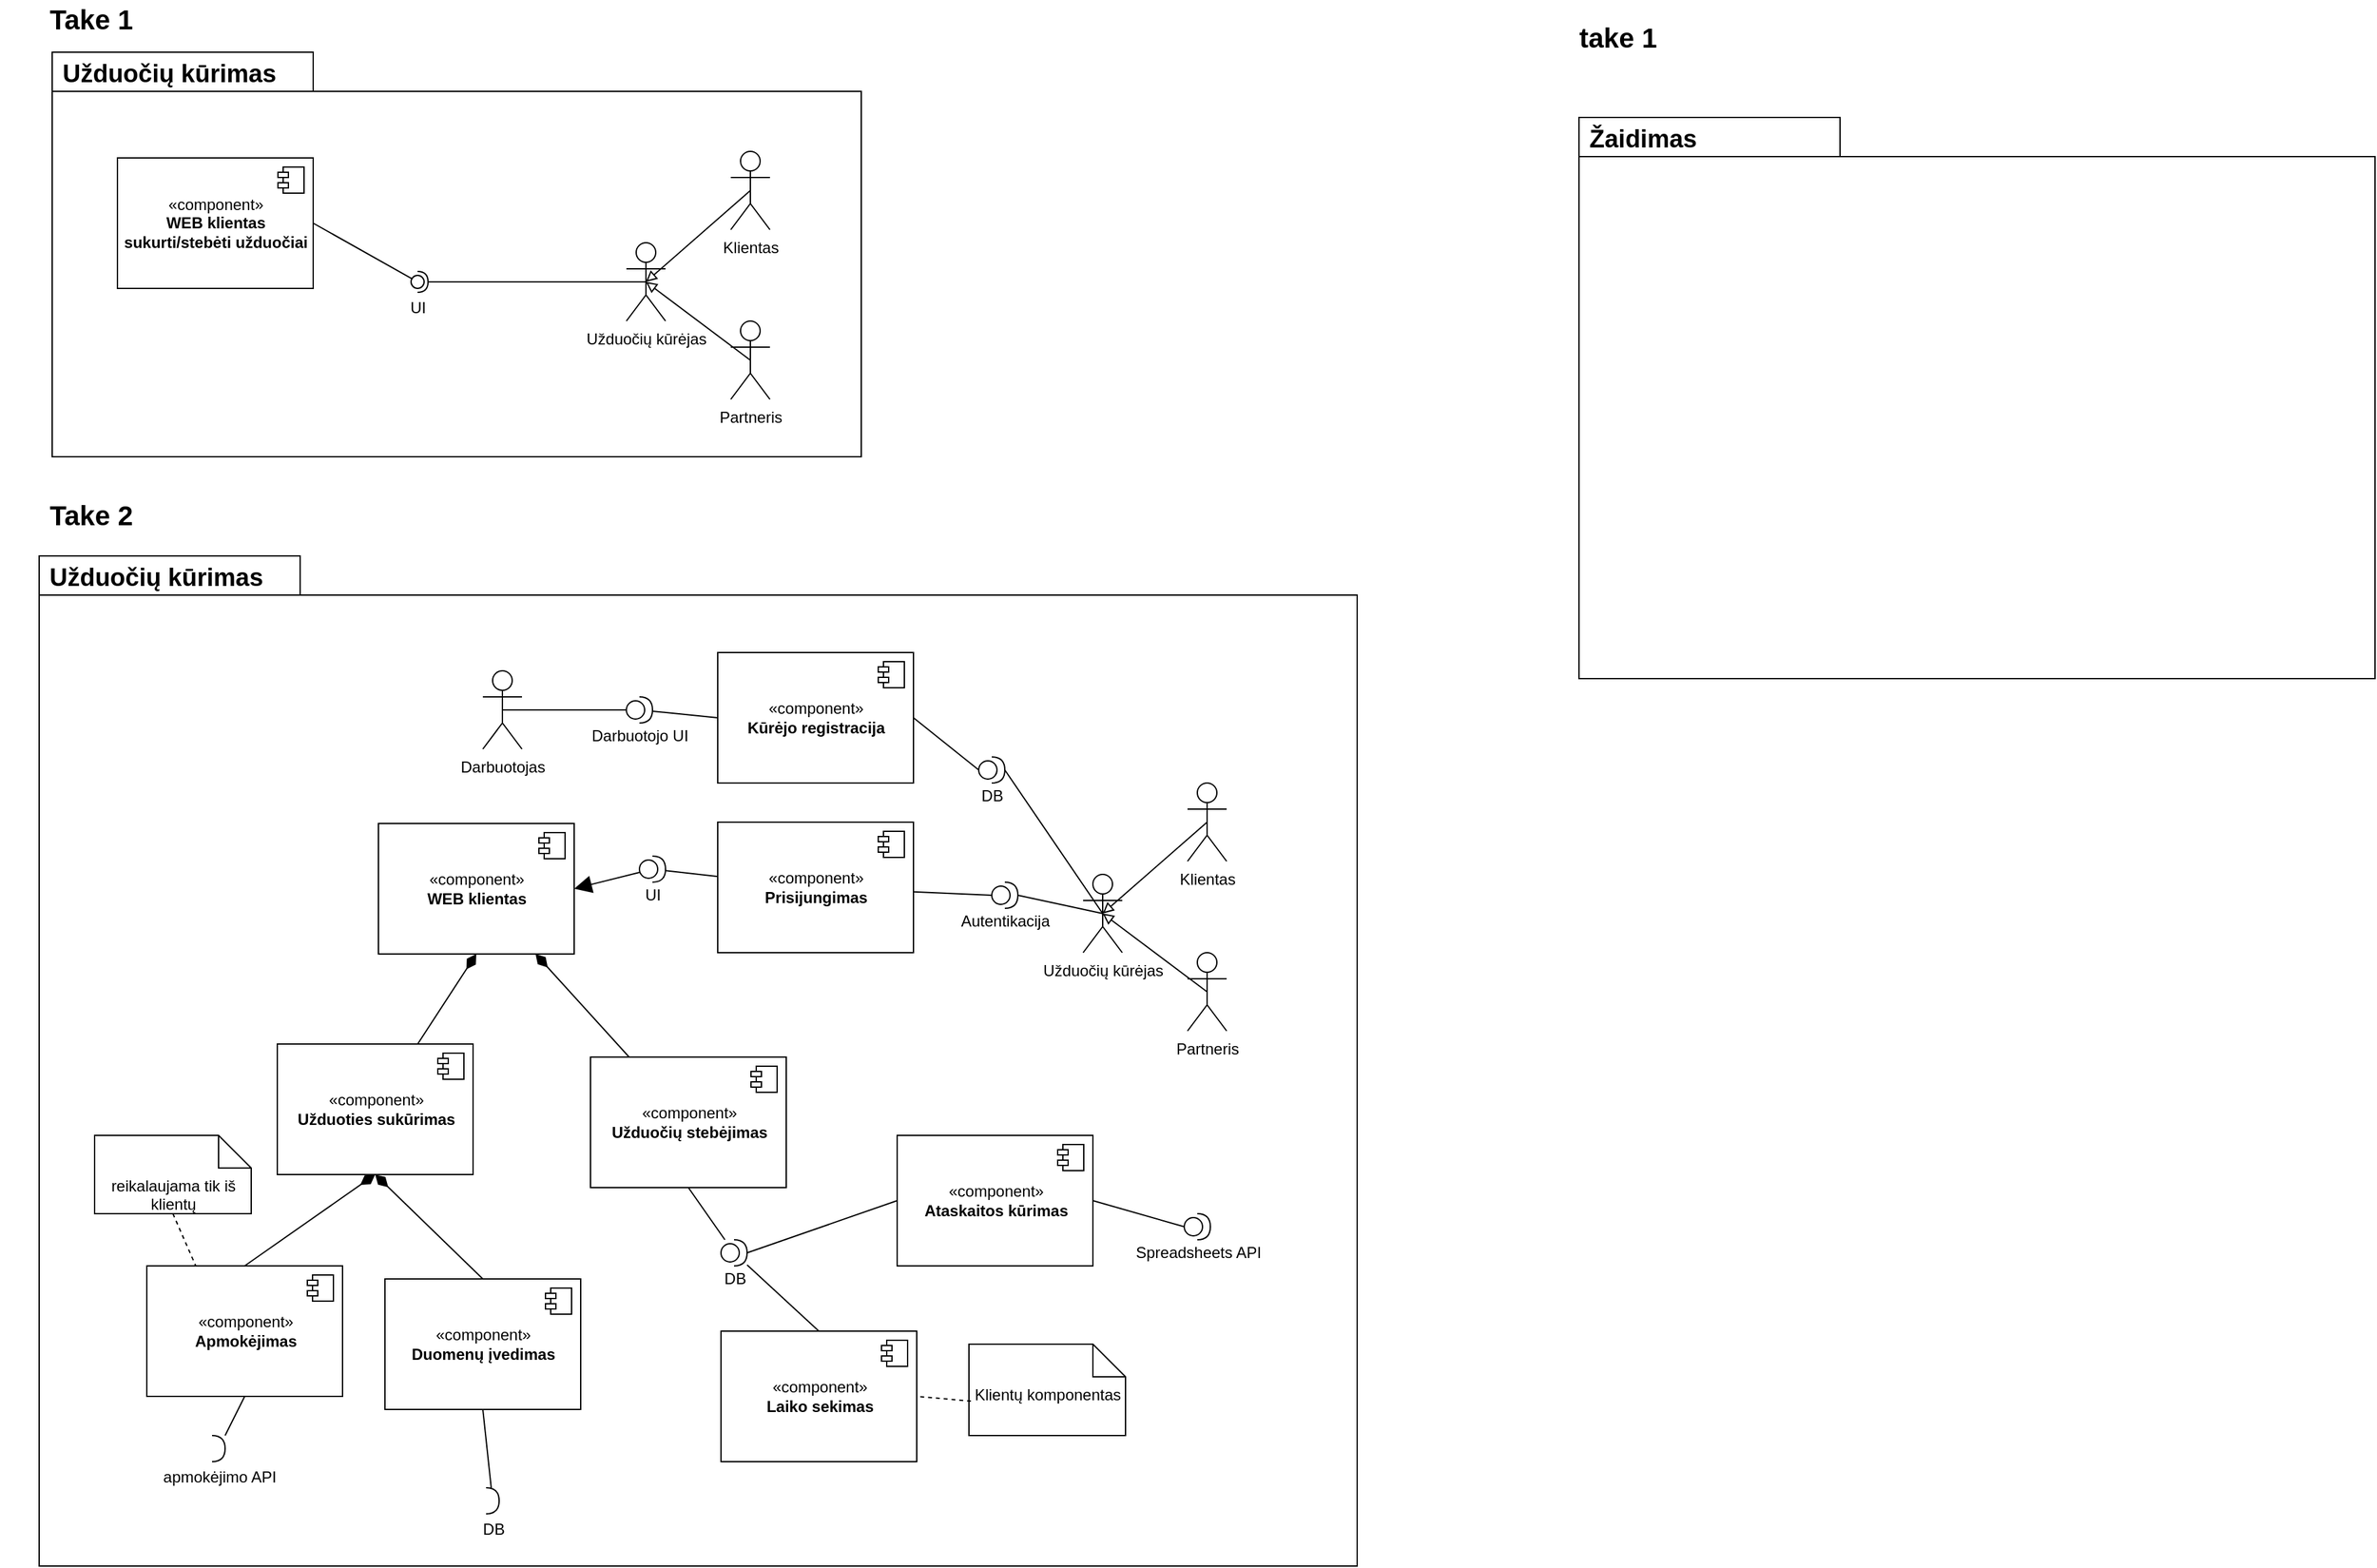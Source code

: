 <mxfile version="17.2.1" type="device"><diagram id="Dtw4l8O03sn318z3Ghwx" name="Page-1"><mxGraphModel dx="3555" dy="1950" grid="1" gridSize="10" guides="1" tooltips="1" connect="1" arrows="1" fold="1" page="1" pageScale="1" pageWidth="850" pageHeight="1100" math="0" shadow="0"><root><mxCell id="0"/><mxCell id="1" parent="0"/><mxCell id="4-IWrdeqYlgNCMV9quka-18" value="Take 1" style="text;align=center;fontStyle=1;verticalAlign=middle;spacingLeft=3;spacingRight=3;strokeColor=none;rotatable=0;points=[[0,0.5],[1,0.5]];portConstraint=eastwest;fontSize=21;" vertex="1" parent="1"><mxGeometry y="40" width="140" height="26" as="geometry"/></mxCell><mxCell id="4-IWrdeqYlgNCMV9quka-19" value="Take 2" style="text;align=center;fontStyle=1;verticalAlign=middle;spacingLeft=3;spacingRight=3;strokeColor=none;rotatable=0;points=[[0,0.5],[1,0.5]];portConstraint=eastwest;fontSize=21;" vertex="1" parent="1"><mxGeometry x="30" y="420" width="80" height="26" as="geometry"/></mxCell><mxCell id="4-IWrdeqYlgNCMV9quka-22" value="&lt;div style=&quot;font-size: 19px&quot;&gt;&lt;font style=&quot;font-size: 19px&quot;&gt;Užduočių kūrimas&lt;br&gt;&lt;/font&gt;&lt;/div&gt;" style="shape=folder;fontStyle=1;spacingTop=-1;tabWidth=200;tabHeight=30;tabPosition=left;html=1;fontSize=21;align=left;verticalAlign=top;spacingLeft=6;" vertex="1" parent="1"><mxGeometry x="40" y="80" width="620" height="310" as="geometry"/></mxCell><mxCell id="4-IWrdeqYlgNCMV9quka-23" value="Klientas" style="shape=umlActor;verticalLabelPosition=bottom;verticalAlign=top;html=1;" vertex="1" parent="1"><mxGeometry x="560" y="156" width="30" height="60" as="geometry"/></mxCell><mxCell id="4-IWrdeqYlgNCMV9quka-24" value="Partneris" style="shape=umlActor;verticalLabelPosition=bottom;verticalAlign=top;html=1;" vertex="1" parent="1"><mxGeometry x="560" y="286" width="30" height="60" as="geometry"/></mxCell><mxCell id="4-IWrdeqYlgNCMV9quka-25" style="rounded=0;orthogonalLoop=1;jettySize=auto;html=1;exitX=0.5;exitY=0.5;exitDx=0;exitDy=0;exitPerimeter=0;endArrow=block;endFill=0;entryX=0.5;entryY=0.5;entryDx=0;entryDy=0;entryPerimeter=0;" edge="1" parent="1" source="4-IWrdeqYlgNCMV9quka-23" target="4-IWrdeqYlgNCMV9quka-26"><mxGeometry relative="1" as="geometry"><mxPoint x="480" y="166" as="targetPoint"/></mxGeometry></mxCell><mxCell id="4-IWrdeqYlgNCMV9quka-26" value="Užduočių kūrėjas" style="shape=umlActor;verticalLabelPosition=bottom;verticalAlign=top;html=1;" vertex="1" parent="1"><mxGeometry x="480" y="226" width="30" height="60" as="geometry"/></mxCell><mxCell id="4-IWrdeqYlgNCMV9quka-27" style="rounded=0;orthogonalLoop=1;jettySize=auto;html=1;exitX=0.5;exitY=0.5;exitDx=0;exitDy=0;exitPerimeter=0;endArrow=block;endFill=0;entryX=0.5;entryY=0.5;entryDx=0;entryDy=0;entryPerimeter=0;" edge="1" parent="1" source="4-IWrdeqYlgNCMV9quka-24" target="4-IWrdeqYlgNCMV9quka-26"><mxGeometry relative="1" as="geometry"><mxPoint x="585" y="196" as="sourcePoint"/><mxPoint x="475" y="266" as="targetPoint"/></mxGeometry></mxCell><mxCell id="4-IWrdeqYlgNCMV9quka-28" value="" style="rounded=0;orthogonalLoop=1;jettySize=auto;html=1;endArrow=none;endFill=0;sketch=0;sourcePerimeterSpacing=0;targetPerimeterSpacing=0;exitX=1;exitY=0.5;exitDx=0;exitDy=0;" edge="1" parent="1" source="4-IWrdeqYlgNCMV9quka-32" target="4-IWrdeqYlgNCMV9quka-30"><mxGeometry relative="1" as="geometry"><mxPoint x="250" y="246" as="sourcePoint"/></mxGeometry></mxCell><mxCell id="4-IWrdeqYlgNCMV9quka-29" value="" style="rounded=0;orthogonalLoop=1;jettySize=auto;html=1;endArrow=halfCircle;endFill=0;entryX=0.5;entryY=0.5;endSize=6;strokeWidth=1;sketch=0;exitX=0.5;exitY=0.5;exitDx=0;exitDy=0;exitPerimeter=0;" edge="1" parent="1" source="4-IWrdeqYlgNCMV9quka-26" target="4-IWrdeqYlgNCMV9quka-30"><mxGeometry relative="1" as="geometry"><mxPoint x="315" y="291" as="sourcePoint"/></mxGeometry></mxCell><mxCell id="4-IWrdeqYlgNCMV9quka-30" value="" style="ellipse;whiteSpace=wrap;html=1;align=center;aspect=fixed;resizable=0;points=[];outlineConnect=0;sketch=0;" vertex="1" parent="1"><mxGeometry x="315" y="251" width="10" height="10" as="geometry"/></mxCell><mxCell id="4-IWrdeqYlgNCMV9quka-31" value="UI" style="text;html=1;align=center;verticalAlign=middle;resizable=0;points=[];autosize=1;strokeColor=none;fillColor=none;" vertex="1" parent="1"><mxGeometry x="305" y="266" width="30" height="20" as="geometry"/></mxCell><mxCell id="4-IWrdeqYlgNCMV9quka-32" value="«component»&lt;br&gt;&lt;div&gt;&lt;b&gt;WEB klientas&lt;/b&gt;&lt;/div&gt;&lt;div&gt;&lt;b&gt;sukurti/stebėti užduočiai&lt;/b&gt;&lt;/div&gt;" style="html=1;dropTarget=0;" vertex="1" parent="1"><mxGeometry x="90" y="161" width="150" height="100" as="geometry"/></mxCell><mxCell id="4-IWrdeqYlgNCMV9quka-33" value="" style="shape=module;jettyWidth=8;jettyHeight=4;" vertex="1" parent="4-IWrdeqYlgNCMV9quka-32"><mxGeometry x="1" width="20" height="20" relative="1" as="geometry"><mxPoint x="-27" y="7" as="offset"/></mxGeometry></mxCell><mxCell id="4-IWrdeqYlgNCMV9quka-34" value="&lt;div style=&quot;font-size: 19px&quot;&gt;&lt;font style=&quot;font-size: 19px&quot;&gt;Užduočių kūrimas&lt;br&gt;&lt;/font&gt;&lt;/div&gt;" style="shape=folder;fontStyle=1;spacingTop=-1;tabWidth=200;tabHeight=30;tabPosition=left;html=1;fontSize=21;align=left;verticalAlign=top;spacingLeft=6;" vertex="1" parent="1"><mxGeometry x="30" y="466" width="1010" height="774" as="geometry"/></mxCell><mxCell id="4-IWrdeqYlgNCMV9quka-35" value="Klientas" style="shape=umlActor;verticalLabelPosition=bottom;verticalAlign=top;html=1;" vertex="1" parent="1"><mxGeometry x="910" y="640" width="30" height="60" as="geometry"/></mxCell><mxCell id="4-IWrdeqYlgNCMV9quka-36" value="Partneris" style="shape=umlActor;verticalLabelPosition=bottom;verticalAlign=top;html=1;" vertex="1" parent="1"><mxGeometry x="910" y="770" width="30" height="60" as="geometry"/></mxCell><mxCell id="4-IWrdeqYlgNCMV9quka-37" style="rounded=0;orthogonalLoop=1;jettySize=auto;html=1;exitX=0.5;exitY=0.5;exitDx=0;exitDy=0;exitPerimeter=0;endArrow=block;endFill=0;entryX=0.5;entryY=0.5;entryDx=0;entryDy=0;entryPerimeter=0;" edge="1" parent="1" source="4-IWrdeqYlgNCMV9quka-35" target="4-IWrdeqYlgNCMV9quka-38"><mxGeometry relative="1" as="geometry"><mxPoint x="830" y="650" as="targetPoint"/></mxGeometry></mxCell><mxCell id="4-IWrdeqYlgNCMV9quka-88" style="edgeStyle=none;rounded=0;orthogonalLoop=1;jettySize=auto;html=1;entryX=1;entryY=0.5;entryDx=0;entryDy=0;fontSize=12;endArrow=none;endFill=0;strokeColor=#000000;exitX=0.5;exitY=0.5;exitDx=0;exitDy=0;exitPerimeter=0;entryPerimeter=0;" edge="1" parent="1" source="4-IWrdeqYlgNCMV9quka-38" target="4-IWrdeqYlgNCMV9quka-129"><mxGeometry relative="1" as="geometry"/></mxCell><mxCell id="4-IWrdeqYlgNCMV9quka-38" value="Užduočių kūrėjas" style="shape=umlActor;verticalLabelPosition=bottom;verticalAlign=top;html=1;" vertex="1" parent="1"><mxGeometry x="830" y="710" width="30" height="60" as="geometry"/></mxCell><mxCell id="4-IWrdeqYlgNCMV9quka-39" style="rounded=0;orthogonalLoop=1;jettySize=auto;html=1;exitX=0.5;exitY=0.5;exitDx=0;exitDy=0;exitPerimeter=0;endArrow=block;endFill=0;entryX=0.5;entryY=0.5;entryDx=0;entryDy=0;entryPerimeter=0;" edge="1" parent="1" source="4-IWrdeqYlgNCMV9quka-36" target="4-IWrdeqYlgNCMV9quka-38"><mxGeometry relative="1" as="geometry"><mxPoint x="935" y="680" as="sourcePoint"/><mxPoint x="825" y="750" as="targetPoint"/></mxGeometry></mxCell><mxCell id="4-IWrdeqYlgNCMV9quka-44" value="«component»&lt;br&gt;&lt;div&gt;&lt;b&gt;WEB klientas&lt;/b&gt;&lt;/div&gt;" style="html=1;dropTarget=0;" vertex="1" parent="1"><mxGeometry x="290" y="671" width="150" height="100" as="geometry"/></mxCell><mxCell id="4-IWrdeqYlgNCMV9quka-45" value="" style="shape=module;jettyWidth=8;jettyHeight=4;" vertex="1" parent="4-IWrdeqYlgNCMV9quka-44"><mxGeometry x="1" width="20" height="20" relative="1" as="geometry"><mxPoint x="-27" y="7" as="offset"/></mxGeometry></mxCell><mxCell id="4-IWrdeqYlgNCMV9quka-69" style="edgeStyle=none;rounded=0;orthogonalLoop=1;jettySize=auto;html=1;entryX=0.5;entryY=1;entryDx=0;entryDy=0;fontSize=12;endArrow=none;endFill=0;strokeColor=#000000;" edge="1" parent="1" source="4-IWrdeqYlgNCMV9quka-48" target="4-IWrdeqYlgNCMV9quka-97"><mxGeometry relative="1" as="geometry"/></mxCell><mxCell id="4-IWrdeqYlgNCMV9quka-48" value="&lt;div&gt;&lt;font style=&quot;font-size: 12px&quot;&gt;apmokėjimo API&lt;/font&gt;&lt;/div&gt;" style="shape=requiredInterface;html=1;verticalLabelPosition=bottom;sketch=0;fontSize=19;strokeColor=#000000;fillColor=#D4E1F5;" vertex="1" parent="1"><mxGeometry x="162.5" y="1140" width="10" height="20" as="geometry"/></mxCell><mxCell id="4-IWrdeqYlgNCMV9quka-57" style="edgeStyle=none;rounded=0;orthogonalLoop=1;jettySize=auto;html=1;entryX=0.5;entryY=0.5;entryDx=0;entryDy=0;entryPerimeter=0;fontSize=12;endArrow=none;endFill=0;strokeColor=#000000;exitX=1;exitY=0.5;exitDx=0;exitDy=0;exitPerimeter=0;" edge="1" parent="1" source="4-IWrdeqYlgNCMV9quka-62" target="4-IWrdeqYlgNCMV9quka-38"><mxGeometry relative="1" as="geometry"><mxPoint x="810" y="740" as="sourcePoint"/></mxGeometry></mxCell><mxCell id="4-IWrdeqYlgNCMV9quka-54" value="&lt;div&gt;«component»&lt;b&gt;&lt;br&gt;&lt;/b&gt;&lt;/div&gt;&lt;div&gt;&lt;b&gt;Prisijungimas&lt;/b&gt;&lt;/div&gt;" style="html=1;dropTarget=0;" vertex="1" parent="1"><mxGeometry x="550" y="670" width="150" height="100" as="geometry"/></mxCell><mxCell id="4-IWrdeqYlgNCMV9quka-55" value="" style="shape=module;jettyWidth=8;jettyHeight=4;" vertex="1" parent="4-IWrdeqYlgNCMV9quka-54"><mxGeometry x="1" width="20" height="20" relative="1" as="geometry"><mxPoint x="-27" y="7" as="offset"/></mxGeometry></mxCell><mxCell id="4-IWrdeqYlgNCMV9quka-64" style="edgeStyle=none;rounded=0;orthogonalLoop=1;jettySize=auto;html=1;exitX=0;exitY=0.5;exitDx=0;exitDy=0;exitPerimeter=0;fontSize=12;endArrow=none;endFill=0;strokeColor=#000000;" edge="1" parent="1" source="4-IWrdeqYlgNCMV9quka-62" target="4-IWrdeqYlgNCMV9quka-54"><mxGeometry relative="1" as="geometry"/></mxCell><mxCell id="4-IWrdeqYlgNCMV9quka-62" value="Autentikacija" style="shape=providedRequiredInterface;html=1;verticalLabelPosition=bottom;sketch=0;fontSize=12;strokeColor=#000000;fillColor=none;" vertex="1" parent="1"><mxGeometry x="760" y="716" width="20" height="20" as="geometry"/></mxCell><mxCell id="4-IWrdeqYlgNCMV9quka-108" style="edgeStyle=none;rounded=0;orthogonalLoop=1;jettySize=auto;html=1;entryX=0.5;entryY=1;entryDx=0;entryDy=0;fontSize=12;endArrow=diamondThin;endFill=1;endSize=11;strokeColor=#000000;" edge="1" parent="1" source="4-IWrdeqYlgNCMV9quka-66" target="4-IWrdeqYlgNCMV9quka-44"><mxGeometry relative="1" as="geometry"/></mxCell><mxCell id="4-IWrdeqYlgNCMV9quka-66" value="&lt;div&gt;«component»&lt;/div&gt;&lt;div&gt;&lt;b&gt;Užduoties sukūrimas&lt;/b&gt;&lt;/div&gt;" style="html=1;dropTarget=0;" vertex="1" parent="1"><mxGeometry x="212.5" y="840" width="150" height="100" as="geometry"/></mxCell><mxCell id="4-IWrdeqYlgNCMV9quka-67" value="" style="shape=module;jettyWidth=8;jettyHeight=4;" vertex="1" parent="4-IWrdeqYlgNCMV9quka-66"><mxGeometry x="1" width="20" height="20" relative="1" as="geometry"><mxPoint x="-27" y="7" as="offset"/></mxGeometry></mxCell><mxCell id="4-IWrdeqYlgNCMV9quka-109" style="edgeStyle=none;rounded=0;orthogonalLoop=1;jettySize=auto;html=1;fontSize=12;endArrow=diamondThin;endFill=1;endSize=11;strokeColor=#000000;" edge="1" parent="1" source="4-IWrdeqYlgNCMV9quka-75" target="4-IWrdeqYlgNCMV9quka-44"><mxGeometry relative="1" as="geometry"/></mxCell><mxCell id="4-IWrdeqYlgNCMV9quka-75" value="&lt;div&gt;«component»&lt;/div&gt;&lt;div&gt;&lt;b&gt;Užduočių stebėjimas&lt;/b&gt;&lt;/div&gt;" style="html=1;dropTarget=0;" vertex="1" parent="1"><mxGeometry x="452.5" y="850" width="150" height="100" as="geometry"/></mxCell><mxCell id="4-IWrdeqYlgNCMV9quka-76" value="" style="shape=module;jettyWidth=8;jettyHeight=4;" vertex="1" parent="4-IWrdeqYlgNCMV9quka-75"><mxGeometry x="1" width="20" height="20" relative="1" as="geometry"><mxPoint x="-27" y="7" as="offset"/></mxGeometry></mxCell><mxCell id="4-IWrdeqYlgNCMV9quka-85" style="edgeStyle=none;rounded=0;orthogonalLoop=1;jettySize=auto;html=1;entryX=0.25;entryY=0;entryDx=0;entryDy=0;fontSize=12;endArrow=none;endFill=0;strokeColor=#000000;dashed=1;exitX=0.5;exitY=1;exitDx=0;exitDy=0;exitPerimeter=0;" edge="1" parent="1" source="4-IWrdeqYlgNCMV9quka-84" target="4-IWrdeqYlgNCMV9quka-97"><mxGeometry relative="1" as="geometry"><mxPoint x="72.5" y="1060" as="sourcePoint"/></mxGeometry></mxCell><mxCell id="4-IWrdeqYlgNCMV9quka-84" value="reikalaujama tik iš klientų" style="shape=note2;boundedLbl=1;whiteSpace=wrap;html=1;size=25;verticalAlign=top;align=center;fontSize=12;strokeColor=#000000;fillColor=none;" vertex="1" parent="1"><mxGeometry x="72.5" y="910" width="120" height="60" as="geometry"/></mxCell><mxCell id="4-IWrdeqYlgNCMV9quka-86" value="&lt;div&gt;«component»&lt;b&gt;&lt;br&gt;&lt;/b&gt;&lt;/div&gt;&lt;div&gt;&lt;b&gt;Kūrėjo registracija&lt;br&gt;&lt;/b&gt;&lt;/div&gt;" style="html=1;dropTarget=0;" vertex="1" parent="1"><mxGeometry x="550" y="540" width="150" height="100" as="geometry"/></mxCell><mxCell id="4-IWrdeqYlgNCMV9quka-87" value="" style="shape=module;jettyWidth=8;jettyHeight=4;" vertex="1" parent="4-IWrdeqYlgNCMV9quka-86"><mxGeometry x="1" width="20" height="20" relative="1" as="geometry"><mxPoint x="-27" y="7" as="offset"/></mxGeometry></mxCell><mxCell id="4-IWrdeqYlgNCMV9quka-99" style="edgeStyle=none;rounded=0;orthogonalLoop=1;jettySize=auto;html=1;entryX=0.5;entryY=1;entryDx=0;entryDy=0;fontSize=12;endArrow=diamondThin;endFill=1;strokeColor=#000000;exitX=0.5;exitY=0;exitDx=0;exitDy=0;endSize=11;" edge="1" parent="1" source="4-IWrdeqYlgNCMV9quka-97" target="4-IWrdeqYlgNCMV9quka-66"><mxGeometry relative="1" as="geometry"/></mxCell><mxCell id="4-IWrdeqYlgNCMV9quka-97" value="&lt;div&gt;«component»&lt;/div&gt;&lt;b&gt;Apmokėjimas&lt;br&gt;&lt;/b&gt;" style="html=1;dropTarget=0;" vertex="1" parent="1"><mxGeometry x="112.5" y="1010" width="150" height="100" as="geometry"/></mxCell><mxCell id="4-IWrdeqYlgNCMV9quka-98" value="" style="shape=module;jettyWidth=8;jettyHeight=4;" vertex="1" parent="4-IWrdeqYlgNCMV9quka-97"><mxGeometry x="1" width="20" height="20" relative="1" as="geometry"><mxPoint x="-27" y="7" as="offset"/></mxGeometry></mxCell><mxCell id="4-IWrdeqYlgNCMV9quka-100" style="edgeStyle=none;rounded=0;orthogonalLoop=1;jettySize=auto;html=1;entryX=0.5;entryY=1;entryDx=0;entryDy=0;fontSize=12;endArrow=none;endFill=0;strokeColor=#000000;" edge="1" parent="1" source="4-IWrdeqYlgNCMV9quka-101" target="4-IWrdeqYlgNCMV9quka-105"><mxGeometry relative="1" as="geometry"/></mxCell><mxCell id="4-IWrdeqYlgNCMV9quka-101" value="&lt;div&gt;&lt;font style=&quot;font-size: 12px&quot;&gt;DB&lt;br&gt;&lt;/font&gt;&lt;/div&gt;" style="shape=requiredInterface;html=1;verticalLabelPosition=bottom;sketch=0;fontSize=19;strokeColor=#000000;fillColor=#D4E1F5;" vertex="1" parent="1"><mxGeometry x="372.5" y="1180" width="10" height="20" as="geometry"/></mxCell><mxCell id="4-IWrdeqYlgNCMV9quka-104" style="edgeStyle=none;rounded=0;orthogonalLoop=1;jettySize=auto;html=1;entryX=0.5;entryY=1;entryDx=0;entryDy=0;fontSize=12;endArrow=diamondThin;endFill=1;strokeColor=#000000;exitX=0.5;exitY=0;exitDx=0;exitDy=0;endSize=11;" edge="1" parent="1" source="4-IWrdeqYlgNCMV9quka-105" target="4-IWrdeqYlgNCMV9quka-66"><mxGeometry relative="1" as="geometry"><mxPoint x="570" y="1040" as="targetPoint"/></mxGeometry></mxCell><mxCell id="4-IWrdeqYlgNCMV9quka-105" value="&lt;div&gt;«component»&lt;/div&gt;&lt;b&gt;Duomenų įvedimas&lt;br&gt;&lt;/b&gt;" style="html=1;dropTarget=0;" vertex="1" parent="1"><mxGeometry x="295" y="1020" width="150" height="100" as="geometry"/></mxCell><mxCell id="4-IWrdeqYlgNCMV9quka-106" value="" style="shape=module;jettyWidth=8;jettyHeight=4;" vertex="1" parent="4-IWrdeqYlgNCMV9quka-105"><mxGeometry x="1" width="20" height="20" relative="1" as="geometry"><mxPoint x="-27" y="7" as="offset"/></mxGeometry></mxCell><mxCell id="4-IWrdeqYlgNCMV9quka-113" style="edgeStyle=none;rounded=0;orthogonalLoop=1;jettySize=auto;html=1;entryX=1;entryY=0.5;entryDx=0;entryDy=0;fontSize=12;endArrow=block;endFill=1;endSize=11;strokeColor=#000000;" edge="1" parent="1" source="4-IWrdeqYlgNCMV9quka-111" target="4-IWrdeqYlgNCMV9quka-44"><mxGeometry relative="1" as="geometry"/></mxCell><mxCell id="4-IWrdeqYlgNCMV9quka-114" style="edgeStyle=none;rounded=0;orthogonalLoop=1;jettySize=auto;html=1;fontSize=12;endArrow=none;endFill=0;endSize=11;strokeColor=#000000;" edge="1" parent="1" source="4-IWrdeqYlgNCMV9quka-111" target="4-IWrdeqYlgNCMV9quka-54"><mxGeometry relative="1" as="geometry"/></mxCell><mxCell id="4-IWrdeqYlgNCMV9quka-111" value="UI" style="shape=providedRequiredInterface;html=1;verticalLabelPosition=bottom;sketch=0;fontSize=12;strokeColor=#000000;fillColor=none;" vertex="1" parent="1"><mxGeometry x="490" y="696" width="20" height="20" as="geometry"/></mxCell><mxCell id="4-IWrdeqYlgNCMV9quka-115" style="edgeStyle=none;rounded=0;orthogonalLoop=1;jettySize=auto;html=1;entryX=0.5;entryY=1;entryDx=0;entryDy=0;fontSize=12;endArrow=none;endFill=0;strokeColor=#000000;" edge="1" parent="1" source="4-IWrdeqYlgNCMV9quka-119" target="4-IWrdeqYlgNCMV9quka-75"><mxGeometry relative="1" as="geometry"><mxPoint x="617.5" y="750" as="targetPoint"/><mxPoint x="502.5" y="983.333" as="sourcePoint"/></mxGeometry></mxCell><mxCell id="4-IWrdeqYlgNCMV9quka-122" style="edgeStyle=none;rounded=0;orthogonalLoop=1;jettySize=auto;html=1;entryX=0.5;entryY=0;entryDx=0;entryDy=0;fontSize=12;endArrow=none;endFill=0;endSize=11;strokeColor=#000000;" edge="1" parent="1" source="4-IWrdeqYlgNCMV9quka-119" target="4-IWrdeqYlgNCMV9quka-120"><mxGeometry relative="1" as="geometry"/></mxCell><mxCell id="4-IWrdeqYlgNCMV9quka-119" value="DB" style="shape=providedRequiredInterface;html=1;verticalLabelPosition=bottom;sketch=0;fontSize=12;strokeColor=#000000;fillColor=none;" vertex="1" parent="1"><mxGeometry x="552.5" y="990" width="20" height="20" as="geometry"/></mxCell><mxCell id="4-IWrdeqYlgNCMV9quka-120" value="&lt;div&gt;«component»&lt;/div&gt;&lt;div&gt;&lt;b&gt;Laiko sekimas&lt;br&gt;&lt;/b&gt;&lt;/div&gt;" style="html=1;dropTarget=0;" vertex="1" parent="1"><mxGeometry x="552.5" y="1060" width="150" height="100" as="geometry"/></mxCell><mxCell id="4-IWrdeqYlgNCMV9quka-121" value="" style="shape=module;jettyWidth=8;jettyHeight=4;" vertex="1" parent="4-IWrdeqYlgNCMV9quka-120"><mxGeometry x="1" width="20" height="20" relative="1" as="geometry"><mxPoint x="-27" y="7" as="offset"/></mxGeometry></mxCell><mxCell id="4-IWrdeqYlgNCMV9quka-123" style="edgeStyle=none;rounded=0;orthogonalLoop=1;jettySize=auto;html=1;entryX=0;entryY=0.5;entryDx=0;entryDy=0;fontSize=12;endArrow=none;endFill=0;endSize=11;strokeColor=#000000;exitX=1;exitY=0.5;exitDx=0;exitDy=0;exitPerimeter=0;" edge="1" parent="1" target="4-IWrdeqYlgNCMV9quka-124" source="4-IWrdeqYlgNCMV9quka-119"><mxGeometry relative="1" as="geometry"><mxPoint x="582.5" y="1019.231" as="sourcePoint"/></mxGeometry></mxCell><mxCell id="4-IWrdeqYlgNCMV9quka-127" style="edgeStyle=none;rounded=0;orthogonalLoop=1;jettySize=auto;html=1;exitX=1;exitY=0.5;exitDx=0;exitDy=0;entryX=0;entryY=0.5;entryDx=0;entryDy=0;entryPerimeter=0;fontSize=12;endArrow=none;endFill=0;endSize=11;strokeColor=#000000;" edge="1" parent="1" source="4-IWrdeqYlgNCMV9quka-124" target="4-IWrdeqYlgNCMV9quka-126"><mxGeometry relative="1" as="geometry"/></mxCell><mxCell id="4-IWrdeqYlgNCMV9quka-124" value="&lt;div&gt;«component»&lt;/div&gt;&lt;div&gt;&lt;b&gt;Ataskaitos kūrimas&lt;br&gt;&lt;/b&gt;&lt;/div&gt;" style="html=1;dropTarget=0;" vertex="1" parent="1"><mxGeometry x="687.5" y="910" width="150" height="100" as="geometry"/></mxCell><mxCell id="4-IWrdeqYlgNCMV9quka-125" value="" style="shape=module;jettyWidth=8;jettyHeight=4;" vertex="1" parent="4-IWrdeqYlgNCMV9quka-124"><mxGeometry x="1" width="20" height="20" relative="1" as="geometry"><mxPoint x="-27" y="7" as="offset"/></mxGeometry></mxCell><mxCell id="4-IWrdeqYlgNCMV9quka-126" value="Spreadsheets API" style="shape=providedRequiredInterface;html=1;verticalLabelPosition=bottom;sketch=0;fontSize=12;strokeColor=#000000;fillColor=none;" vertex="1" parent="1"><mxGeometry x="907.5" y="970" width="20" height="20" as="geometry"/></mxCell><mxCell id="4-IWrdeqYlgNCMV9quka-131" style="edgeStyle=none;rounded=0;orthogonalLoop=1;jettySize=auto;html=1;exitX=0.5;exitY=0.5;exitDx=0;exitDy=0;exitPerimeter=0;fontSize=12;endArrow=none;endFill=0;endSize=11;strokeColor=#000000;entryX=0;entryY=0.5;entryDx=0;entryDy=0;entryPerimeter=0;" edge="1" parent="1" source="4-IWrdeqYlgNCMV9quka-128" target="4-IWrdeqYlgNCMV9quka-132"><mxGeometry relative="1" as="geometry"><mxPoint x="490" y="540" as="targetPoint"/></mxGeometry></mxCell><mxCell id="4-IWrdeqYlgNCMV9quka-128" value="Darbuotojas" style="shape=umlActor;verticalLabelPosition=bottom;verticalAlign=top;html=1;" vertex="1" parent="1"><mxGeometry x="370" y="554" width="30" height="60" as="geometry"/></mxCell><mxCell id="4-IWrdeqYlgNCMV9quka-130" style="edgeStyle=none;rounded=0;orthogonalLoop=1;jettySize=auto;html=1;entryX=1;entryY=0.5;entryDx=0;entryDy=0;fontSize=12;endArrow=none;endFill=0;endSize=11;strokeColor=#000000;exitX=0;exitY=0.5;exitDx=0;exitDy=0;exitPerimeter=0;" edge="1" parent="1" source="4-IWrdeqYlgNCMV9quka-129" target="4-IWrdeqYlgNCMV9quka-86"><mxGeometry relative="1" as="geometry"/></mxCell><mxCell id="4-IWrdeqYlgNCMV9quka-129" value="DB" style="shape=providedRequiredInterface;html=1;verticalLabelPosition=bottom;sketch=0;fontSize=12;strokeColor=#000000;fillColor=none;" vertex="1" parent="1"><mxGeometry x="750" y="620" width="20" height="20" as="geometry"/></mxCell><mxCell id="4-IWrdeqYlgNCMV9quka-133" style="edgeStyle=none;rounded=0;orthogonalLoop=1;jettySize=auto;html=1;entryX=0;entryY=0.5;entryDx=0;entryDy=0;fontSize=12;endArrow=none;endFill=0;endSize=11;strokeColor=#000000;" edge="1" parent="1" source="4-IWrdeqYlgNCMV9quka-132" target="4-IWrdeqYlgNCMV9quka-86"><mxGeometry relative="1" as="geometry"/></mxCell><mxCell id="4-IWrdeqYlgNCMV9quka-132" value="Darbuotojo UI" style="shape=providedRequiredInterface;html=1;verticalLabelPosition=bottom;sketch=0;fontSize=12;strokeColor=#000000;fillColor=none;" vertex="1" parent="1"><mxGeometry x="480" y="574" width="20" height="20" as="geometry"/></mxCell><mxCell id="4-IWrdeqYlgNCMV9quka-137" style="edgeStyle=none;rounded=0;orthogonalLoop=1;jettySize=auto;html=1;fontSize=12;endArrow=none;endFill=0;strokeColor=#000000;dashed=1;exitX=0.013;exitY=0.623;exitDx=0;exitDy=0;exitPerimeter=0;entryX=1;entryY=0.5;entryDx=0;entryDy=0;" edge="1" parent="1" source="4-IWrdeqYlgNCMV9quka-138" target="4-IWrdeqYlgNCMV9quka-120"><mxGeometry relative="1" as="geometry"><mxPoint x="772.5" y="1230" as="sourcePoint"/><mxPoint x="850.5" y="1170" as="targetPoint"/></mxGeometry></mxCell><mxCell id="4-IWrdeqYlgNCMV9quka-138" value="Klientų komponentas" style="shape=note2;boundedLbl=1;whiteSpace=wrap;html=1;size=25;verticalAlign=top;align=center;fontSize=12;strokeColor=#000000;fillColor=none;" vertex="1" parent="1"><mxGeometry x="742.5" y="1070" width="120" height="70" as="geometry"/></mxCell><mxCell id="4-IWrdeqYlgNCMV9quka-140" value="&lt;div style=&quot;font-size: 19px&quot;&gt;Žaidimas&lt;font style=&quot;font-size: 19px&quot;&gt;&lt;br&gt;&lt;/font&gt;&lt;/div&gt;" style="shape=folder;fontStyle=1;spacingTop=-1;tabWidth=200;tabHeight=30;tabPosition=left;html=1;fontSize=21;align=left;verticalAlign=top;spacingLeft=6;" vertex="1" parent="1"><mxGeometry x="1210" y="130" width="610" height="430" as="geometry"/></mxCell><mxCell id="4-IWrdeqYlgNCMV9quka-141" value="take 1" style="text;align=center;fontStyle=1;verticalAlign=middle;spacingLeft=3;spacingRight=3;strokeColor=none;rotatable=0;points=[[0,0.5],[1,0.5]];portConstraint=eastwest;fontSize=21;" vertex="1" parent="1"><mxGeometry x="1200" y="54" width="80" height="26" as="geometry"/></mxCell></root></mxGraphModel></diagram></mxfile>
